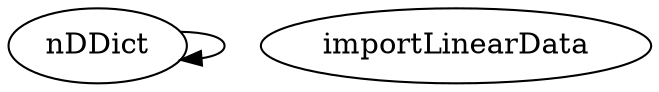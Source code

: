 /* Created by mdot for Matlab */
digraph m2html {
  nDDict -> nDDict;

  importLinearData [URL="importLinearData.html"];
  nDDict [URL="nDDict.html"];
}
